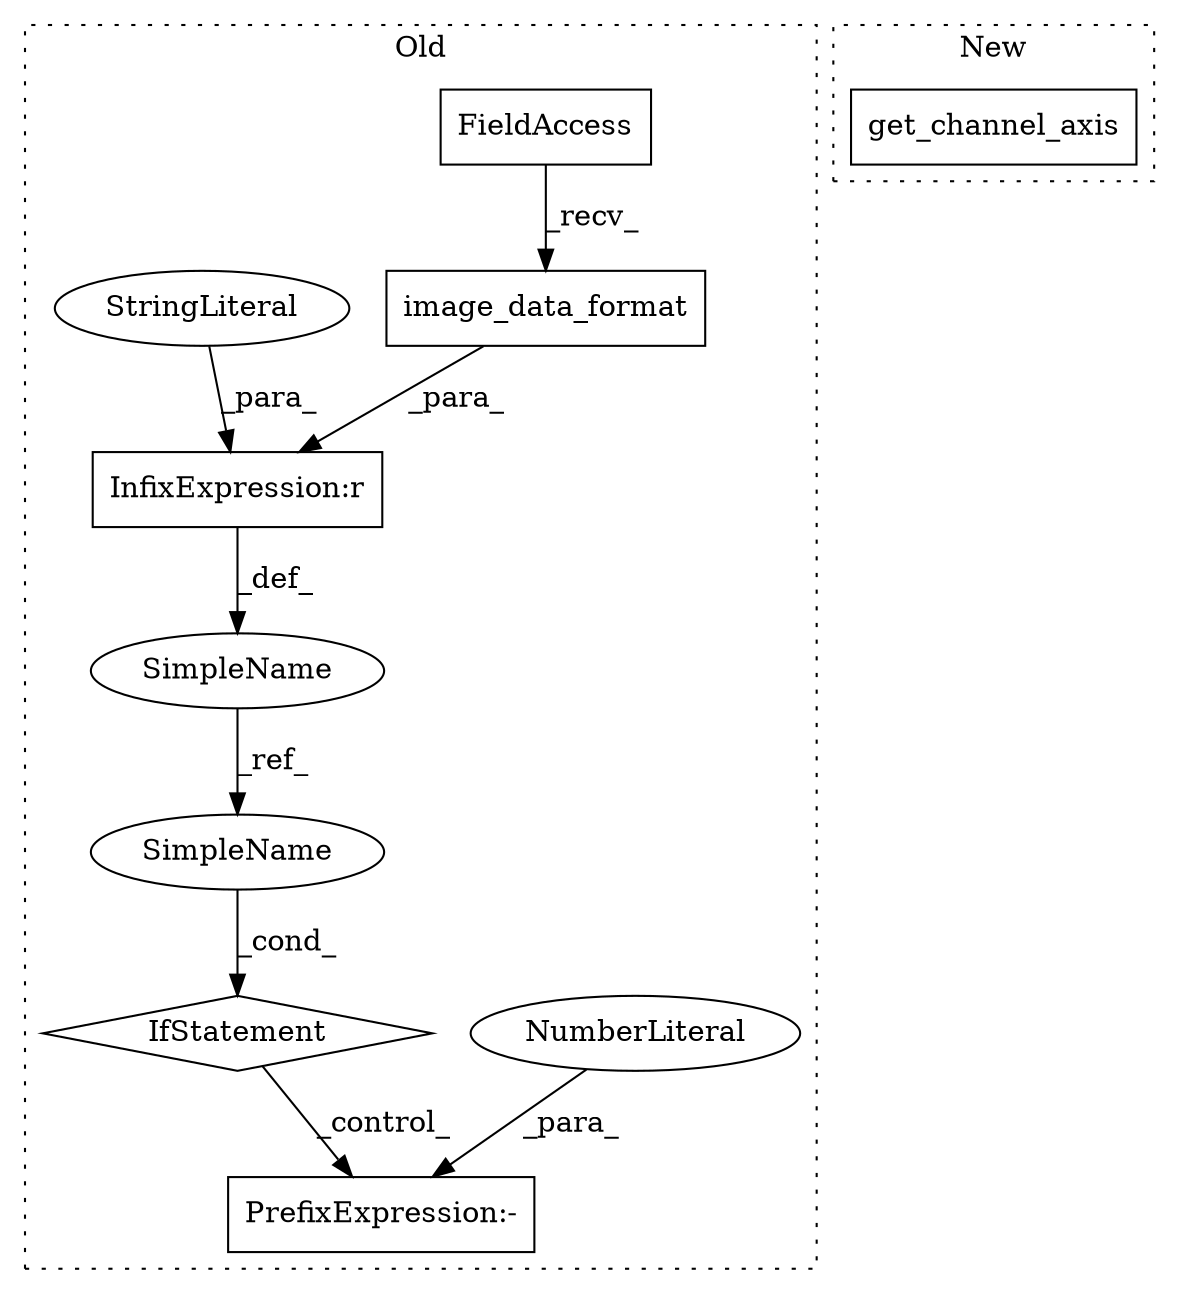 digraph G {
subgraph cluster0 {
1 [label="image_data_format" a="32" s="4728" l="19" shape="box"];
3 [label="InfixExpression:r" a="27" s="4747" l="4" shape="box"];
4 [label="FieldAccess" a="22" s="4714" l="5" shape="box"];
5 [label="IfStatement" a="25" s="5006" l="3" shape="diamond"];
6 [label="SimpleName" a="42" s="4695" l="17" shape="ellipse"];
7 [label="PrefixExpression:-" a="38" s="5013" l="1" shape="box"];
8 [label="NumberLiteral" a="34" s="5014" l="1" shape="ellipse"];
9 [label="StringLiteral" a="45" s="4751" l="16" shape="ellipse"];
10 [label="SimpleName" a="42" s="4989" l="17" shape="ellipse"];
label = "Old";
style="dotted";
}
subgraph cluster1 {
2 [label="get_channel_axis" a="32" s="4934" l="18" shape="box"];
label = "New";
style="dotted";
}
1 -> 3 [label="_para_"];
3 -> 6 [label="_def_"];
4 -> 1 [label="_recv_"];
5 -> 7 [label="_control_"];
6 -> 10 [label="_ref_"];
8 -> 7 [label="_para_"];
9 -> 3 [label="_para_"];
10 -> 5 [label="_cond_"];
}